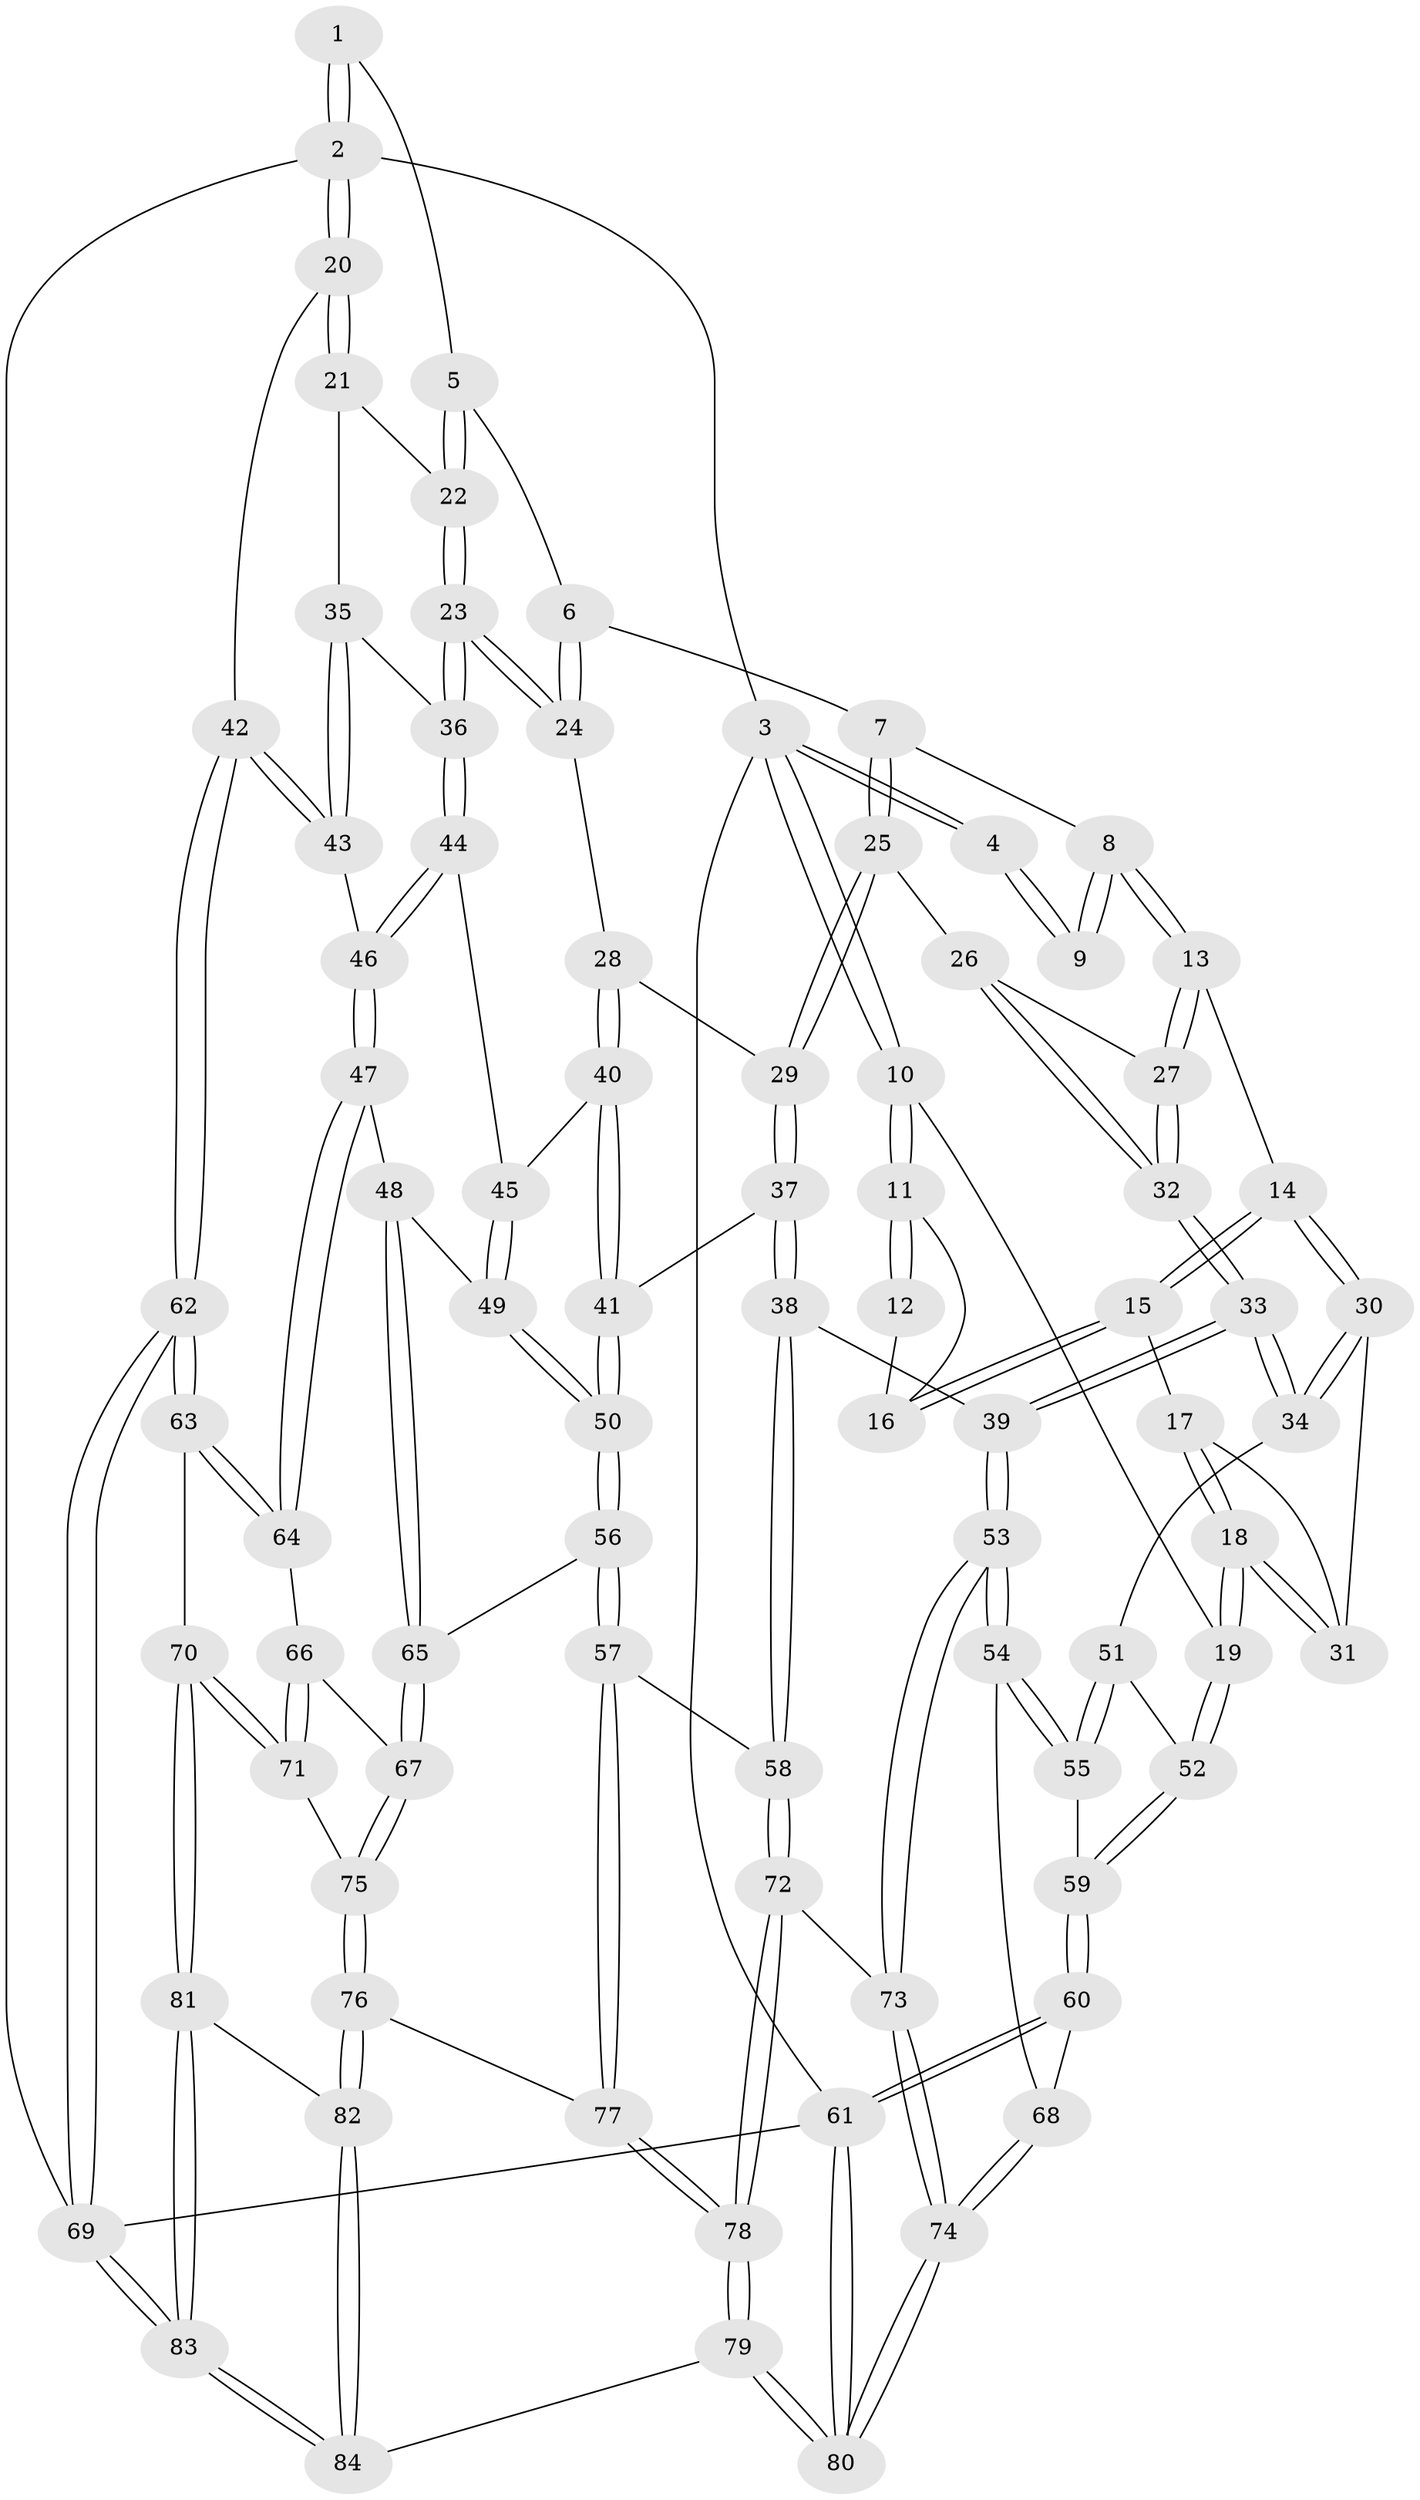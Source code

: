 // coarse degree distribution, {5: 0.029411764705882353, 4: 0.38235294117647056, 3: 0.5588235294117647, 2: 0.029411764705882353}
// Generated by graph-tools (version 1.1) at 2025/54/03/04/25 22:54:42]
// undirected, 84 vertices, 207 edges
graph export_dot {
  node [color=gray90,style=filled];
  1 [pos="+0.7484105570150987+0"];
  2 [pos="+1+0"];
  3 [pos="+0+0"];
  4 [pos="+0.357297366259051+0"];
  5 [pos="+0.7432426539905607+0.07863201433950524"];
  6 [pos="+0.6820514404513424+0.1297370298895281"];
  7 [pos="+0.6209031782655023+0.16785635193179294"];
  8 [pos="+0.4112685218954857+0.13876919370923813"];
  9 [pos="+0.37463684734712893+0.07841734453738487"];
  10 [pos="+0+0"];
  11 [pos="+0.02521740541851123+0.08665521794544763"];
  12 [pos="+0.3644591076304098+0.08151279407412433"];
  13 [pos="+0.3618107662096556+0.25669361854716144"];
  14 [pos="+0.2824590407244906+0.2823669675311959"];
  15 [pos="+0.23857062140232063+0.2646006929831816"];
  16 [pos="+0.18889050635776355+0.18517106449486725"];
  17 [pos="+0.1665604504435289+0.30818000492475744"];
  18 [pos="+0+0.3060302355732064"];
  19 [pos="+0+0.30381076909919996"];
  20 [pos="+1+0.2556923437795299"];
  21 [pos="+0.9321845205749895+0.21698597490534077"];
  22 [pos="+0.8871100381262099+0.2004006889310745"];
  23 [pos="+0.7551949618111711+0.41909393279287843"];
  24 [pos="+0.7389663608569893+0.4141912328455869"];
  25 [pos="+0.5706178014247021+0.35634825984321694"];
  26 [pos="+0.5633318364216741+0.357000973922186"];
  27 [pos="+0.38470408872514417+0.2887841330478133"];
  28 [pos="+0.6913980464884846+0.4131071901708013"];
  29 [pos="+0.5908638728093979+0.38566826872350773"];
  30 [pos="+0.24786896456126434+0.47322891921246785"];
  31 [pos="+0.18210347942640254+0.3886940486807467"];
  32 [pos="+0.39057674864271463+0.46190747424129536"];
  33 [pos="+0.34713306950458084+0.5425814825804994"];
  34 [pos="+0.24893679775604932+0.48085846560958656"];
  35 [pos="+0.8815746922899865+0.43943813180515495"];
  36 [pos="+0.7651158998871703+0.4321306769386533"];
  37 [pos="+0.5763102647415851+0.4574488833943827"];
  38 [pos="+0.4109889358814503+0.6215242950191813"];
  39 [pos="+0.3782297216187893+0.6093385259115113"];
  40 [pos="+0.656785786741649+0.5407662217130798"];
  41 [pos="+0.6373117066361317+0.5571027129225085"];
  42 [pos="+1+0.5141078412115173"];
  43 [pos="+0.9557921689600731+0.5056204612258065"];
  44 [pos="+0.7670458535634239+0.49300222801159727"];
  45 [pos="+0.7506732863401059+0.5154248232821952"];
  46 [pos="+0.8599728293786599+0.5732603514273678"];
  47 [pos="+0.8409122996479435+0.6367401956829394"];
  48 [pos="+0.7735332271174773+0.6230000658697437"];
  49 [pos="+0.7415021741486615+0.5768196097297646"];
  50 [pos="+0.6288165344511071+0.6093543787107087"];
  51 [pos="+0.17549782810983566+0.4986491798013146"];
  52 [pos="+0+0.43166185974674004"];
  53 [pos="+0.245870416024151+0.7332449913735941"];
  54 [pos="+0.13016274355162546+0.707343031951129"];
  55 [pos="+0.11505966150406252+0.6794336524781222"];
  56 [pos="+0.5752056705599154+0.7134083531134927"];
  57 [pos="+0.5414440518566351+0.7137822117213534"];
  58 [pos="+0.52128373735222+0.7062670458060327"];
  59 [pos="+0+0.4759962342383902"];
  60 [pos="+0+0.8712233439864943"];
  61 [pos="+0+1"];
  62 [pos="+1+0.748895083824042"];
  63 [pos="+0.9681166032258681+0.7655987031032456"];
  64 [pos="+0.8567073694558721+0.6786675084371678"];
  65 [pos="+0.6062743684238276+0.7294358856916419"];
  66 [pos="+0.7495577681426547+0.7394658160153385"];
  67 [pos="+0.6260203824198031+0.7463200009656393"];
  68 [pos="+0.08061318552028347+0.7566289200366519"];
  69 [pos="+1+1"];
  70 [pos="+0.8631744244869355+0.8554778905979002"];
  71 [pos="+0.8509976030633307+0.8499092388748225"];
  72 [pos="+0.3806148160782317+0.8681803363168558"];
  73 [pos="+0.2546329182419735+0.8153643937077982"];
  74 [pos="+0.1442143313483135+1"];
  75 [pos="+0.6631812317772817+0.826276746908094"];
  76 [pos="+0.6748482847244022+0.9740314774425832"];
  77 [pos="+0.5064542206773448+0.9192503354183176"];
  78 [pos="+0.42052868289215073+0.9913376584181937"];
  79 [pos="+0.3402435459274612+1"];
  80 [pos="+0.08161835652544311+1"];
  81 [pos="+0.8623856966659368+0.8586882350266108"];
  82 [pos="+0.7217538041568575+1"];
  83 [pos="+1+1"];
  84 [pos="+0.7336730850275711+1"];
  1 -- 2;
  1 -- 2;
  1 -- 5;
  2 -- 3;
  2 -- 20;
  2 -- 20;
  2 -- 69;
  3 -- 4;
  3 -- 4;
  3 -- 10;
  3 -- 10;
  3 -- 61;
  4 -- 9;
  4 -- 9;
  5 -- 6;
  5 -- 22;
  5 -- 22;
  6 -- 7;
  6 -- 24;
  6 -- 24;
  7 -- 8;
  7 -- 25;
  7 -- 25;
  8 -- 9;
  8 -- 9;
  8 -- 13;
  8 -- 13;
  10 -- 11;
  10 -- 11;
  10 -- 19;
  11 -- 12;
  11 -- 12;
  11 -- 16;
  12 -- 16;
  13 -- 14;
  13 -- 27;
  13 -- 27;
  14 -- 15;
  14 -- 15;
  14 -- 30;
  14 -- 30;
  15 -- 16;
  15 -- 16;
  15 -- 17;
  17 -- 18;
  17 -- 18;
  17 -- 31;
  18 -- 19;
  18 -- 19;
  18 -- 31;
  18 -- 31;
  19 -- 52;
  19 -- 52;
  20 -- 21;
  20 -- 21;
  20 -- 42;
  21 -- 22;
  21 -- 35;
  22 -- 23;
  22 -- 23;
  23 -- 24;
  23 -- 24;
  23 -- 36;
  23 -- 36;
  24 -- 28;
  25 -- 26;
  25 -- 29;
  25 -- 29;
  26 -- 27;
  26 -- 32;
  26 -- 32;
  27 -- 32;
  27 -- 32;
  28 -- 29;
  28 -- 40;
  28 -- 40;
  29 -- 37;
  29 -- 37;
  30 -- 31;
  30 -- 34;
  30 -- 34;
  32 -- 33;
  32 -- 33;
  33 -- 34;
  33 -- 34;
  33 -- 39;
  33 -- 39;
  34 -- 51;
  35 -- 36;
  35 -- 43;
  35 -- 43;
  36 -- 44;
  36 -- 44;
  37 -- 38;
  37 -- 38;
  37 -- 41;
  38 -- 39;
  38 -- 58;
  38 -- 58;
  39 -- 53;
  39 -- 53;
  40 -- 41;
  40 -- 41;
  40 -- 45;
  41 -- 50;
  41 -- 50;
  42 -- 43;
  42 -- 43;
  42 -- 62;
  42 -- 62;
  43 -- 46;
  44 -- 45;
  44 -- 46;
  44 -- 46;
  45 -- 49;
  45 -- 49;
  46 -- 47;
  46 -- 47;
  47 -- 48;
  47 -- 64;
  47 -- 64;
  48 -- 49;
  48 -- 65;
  48 -- 65;
  49 -- 50;
  49 -- 50;
  50 -- 56;
  50 -- 56;
  51 -- 52;
  51 -- 55;
  51 -- 55;
  52 -- 59;
  52 -- 59;
  53 -- 54;
  53 -- 54;
  53 -- 73;
  53 -- 73;
  54 -- 55;
  54 -- 55;
  54 -- 68;
  55 -- 59;
  56 -- 57;
  56 -- 57;
  56 -- 65;
  57 -- 58;
  57 -- 77;
  57 -- 77;
  58 -- 72;
  58 -- 72;
  59 -- 60;
  59 -- 60;
  60 -- 61;
  60 -- 61;
  60 -- 68;
  61 -- 80;
  61 -- 80;
  61 -- 69;
  62 -- 63;
  62 -- 63;
  62 -- 69;
  62 -- 69;
  63 -- 64;
  63 -- 64;
  63 -- 70;
  64 -- 66;
  65 -- 67;
  65 -- 67;
  66 -- 67;
  66 -- 71;
  66 -- 71;
  67 -- 75;
  67 -- 75;
  68 -- 74;
  68 -- 74;
  69 -- 83;
  69 -- 83;
  70 -- 71;
  70 -- 71;
  70 -- 81;
  70 -- 81;
  71 -- 75;
  72 -- 73;
  72 -- 78;
  72 -- 78;
  73 -- 74;
  73 -- 74;
  74 -- 80;
  74 -- 80;
  75 -- 76;
  75 -- 76;
  76 -- 77;
  76 -- 82;
  76 -- 82;
  77 -- 78;
  77 -- 78;
  78 -- 79;
  78 -- 79;
  79 -- 80;
  79 -- 80;
  79 -- 84;
  81 -- 82;
  81 -- 83;
  81 -- 83;
  82 -- 84;
  82 -- 84;
  83 -- 84;
  83 -- 84;
}
